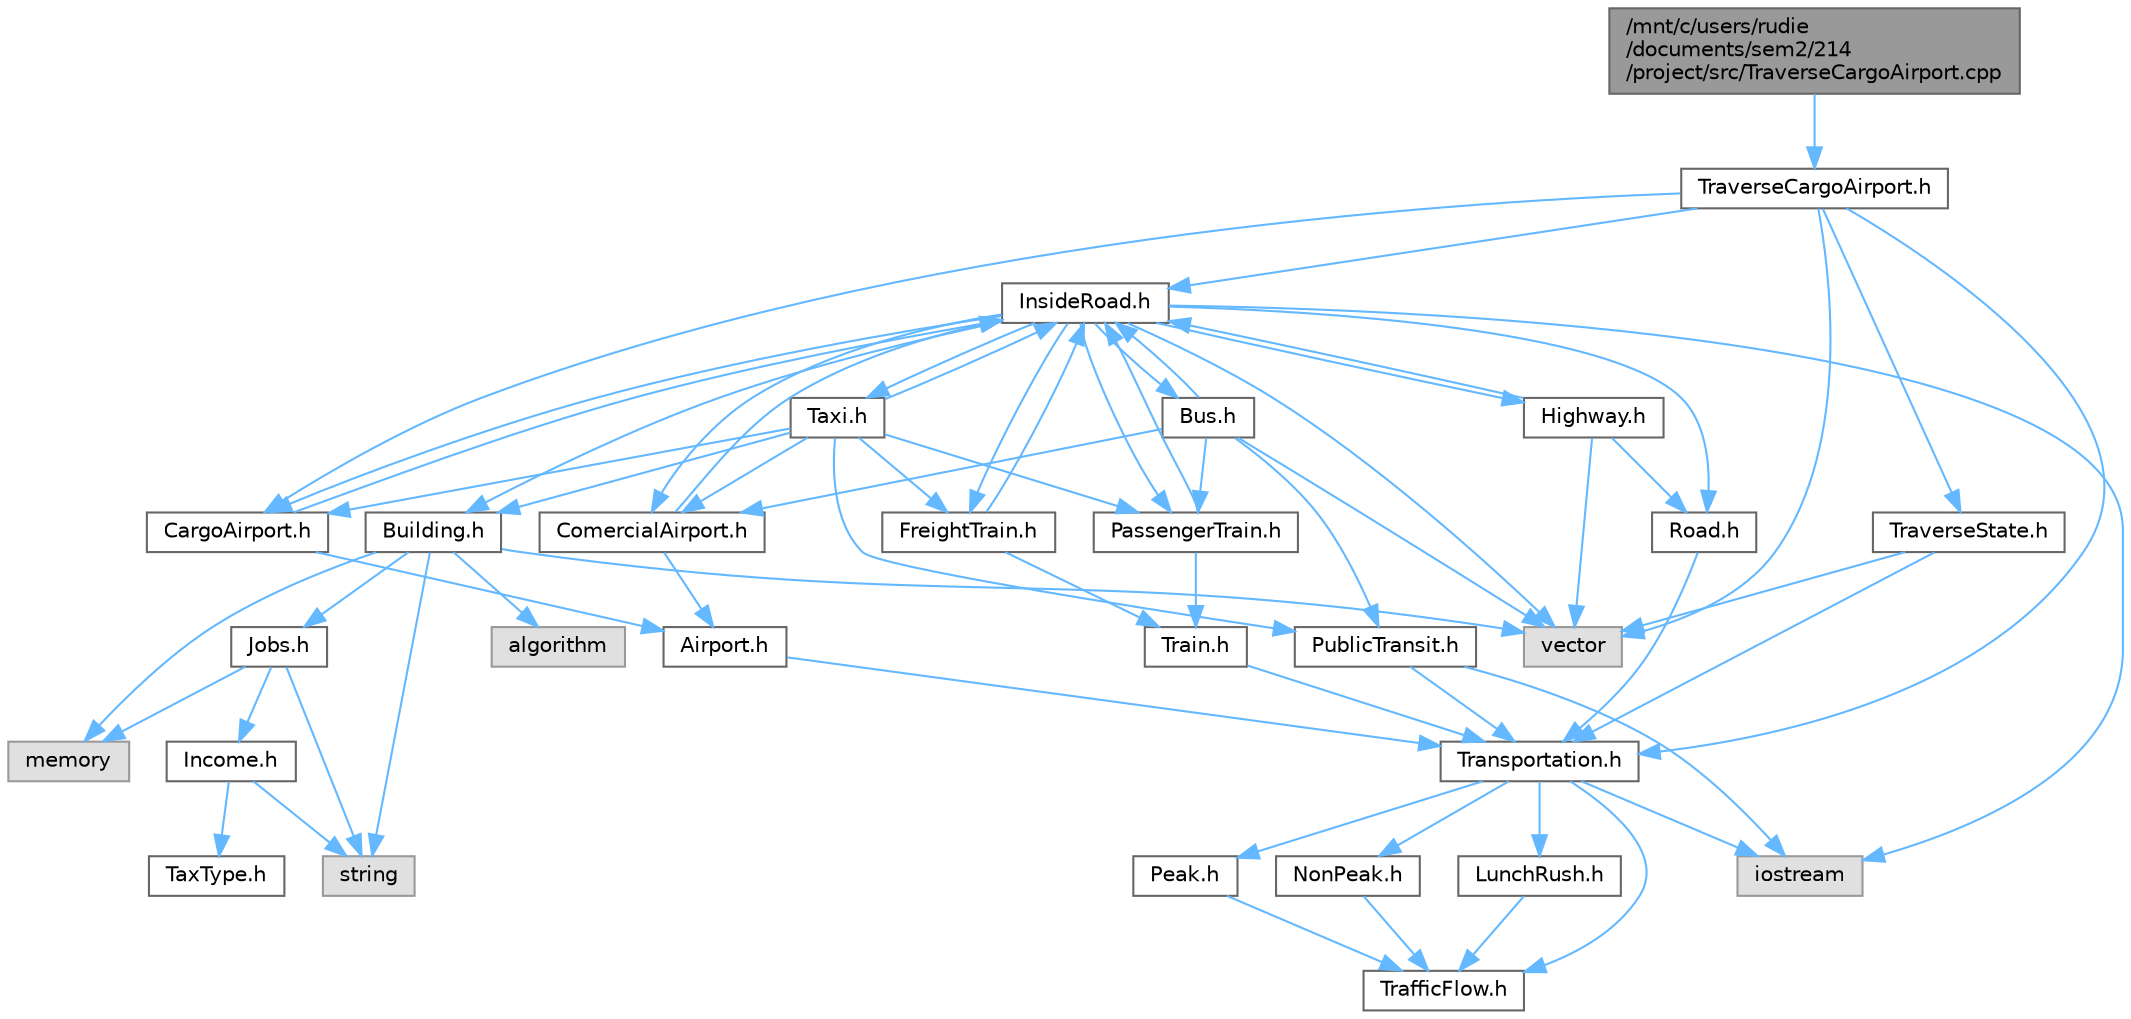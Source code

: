 digraph "/mnt/c/users/rudie/documents/sem2/214/project/src/TraverseCargoAirport.cpp"
{
 // LATEX_PDF_SIZE
  bgcolor="transparent";
  edge [fontname=Helvetica,fontsize=10,labelfontname=Helvetica,labelfontsize=10];
  node [fontname=Helvetica,fontsize=10,shape=box,height=0.2,width=0.4];
  Node1 [id="Node000001",label="/mnt/c/users/rudie\l/documents/sem2/214\l/project/src/TraverseCargoAirport.cpp",height=0.2,width=0.4,color="gray40", fillcolor="grey60", style="filled", fontcolor="black",tooltip="Implementation of the TraverseCargoAirport class."];
  Node1 -> Node2 [id="edge1_Node000001_Node000002",color="steelblue1",style="solid",tooltip=" "];
  Node2 [id="Node000002",label="TraverseCargoAirport.h",height=0.2,width=0.4,color="grey40", fillcolor="white", style="filled",URL="$TraverseCargoAirport_8h.html",tooltip="Header file for the TraverseCargoAirport class."];
  Node2 -> Node3 [id="edge2_Node000002_Node000003",color="steelblue1",style="solid",tooltip=" "];
  Node3 [id="Node000003",label="vector",height=0.2,width=0.4,color="grey60", fillcolor="#E0E0E0", style="filled",tooltip=" "];
  Node2 -> Node4 [id="edge3_Node000002_Node000004",color="steelblue1",style="solid",tooltip=" "];
  Node4 [id="Node000004",label="TraverseState.h",height=0.2,width=0.4,color="grey40", fillcolor="white", style="filled",URL="$TraverseState_8h.html",tooltip="Defines the TraverseState class and its interface for traversing through Transportation elements."];
  Node4 -> Node3 [id="edge4_Node000004_Node000003",color="steelblue1",style="solid",tooltip=" "];
  Node4 -> Node5 [id="edge5_Node000004_Node000005",color="steelblue1",style="solid",tooltip=" "];
  Node5 [id="Node000005",label="Transportation.h",height=0.2,width=0.4,color="grey40", fillcolor="white", style="filled",URL="$Transportation_8h.html",tooltip="Header file for the Transportation class."];
  Node5 -> Node6 [id="edge6_Node000005_Node000006",color="steelblue1",style="solid",tooltip=" "];
  Node6 [id="Node000006",label="iostream",height=0.2,width=0.4,color="grey60", fillcolor="#E0E0E0", style="filled",tooltip=" "];
  Node5 -> Node7 [id="edge7_Node000005_Node000007",color="steelblue1",style="solid",tooltip=" "];
  Node7 [id="Node000007",label="TrafficFlow.h",height=0.2,width=0.4,color="grey40", fillcolor="white", style="filled",URL="$TrafficFlow_8h.html",tooltip="Defines the TrafficFlow interface for traffic flow measurement."];
  Node5 -> Node8 [id="edge8_Node000005_Node000008",color="steelblue1",style="solid",tooltip=" "];
  Node8 [id="Node000008",label="Peak.h",height=0.2,width=0.4,color="grey40", fillcolor="white", style="filled",URL="$Peak_8h.html",tooltip="Header file for the Peak class, which inherits from TrafficFlow."];
  Node8 -> Node7 [id="edge9_Node000008_Node000007",color="steelblue1",style="solid",tooltip=" "];
  Node5 -> Node9 [id="edge10_Node000005_Node000009",color="steelblue1",style="solid",tooltip=" "];
  Node9 [id="Node000009",label="NonPeak.h",height=0.2,width=0.4,color="grey40", fillcolor="white", style="filled",URL="$NonPeak_8h.html",tooltip="Header file for the NonPeak class."];
  Node9 -> Node7 [id="edge11_Node000009_Node000007",color="steelblue1",style="solid",tooltip=" "];
  Node5 -> Node10 [id="edge12_Node000005_Node000010",color="steelblue1",style="solid",tooltip=" "];
  Node10 [id="Node000010",label="LunchRush.h",height=0.2,width=0.4,color="grey40", fillcolor="white", style="filled",URL="$LunchRush_8h.html",tooltip="Header file for the LunchRush class."];
  Node10 -> Node7 [id="edge13_Node000010_Node000007",color="steelblue1",style="solid",tooltip=" "];
  Node2 -> Node5 [id="edge14_Node000002_Node000005",color="steelblue1",style="solid",tooltip=" "];
  Node2 -> Node11 [id="edge15_Node000002_Node000011",color="steelblue1",style="solid",tooltip=" "];
  Node11 [id="Node000011",label="InsideRoad.h",height=0.2,width=0.4,color="grey40", fillcolor="white", style="filled",URL="$InsideRoad_8h.html",tooltip="Header file for the InsideRoad class."];
  Node11 -> Node3 [id="edge16_Node000011_Node000003",color="steelblue1",style="solid",tooltip=" "];
  Node11 -> Node6 [id="edge17_Node000011_Node000006",color="steelblue1",style="solid",tooltip=" "];
  Node11 -> Node12 [id="edge18_Node000011_Node000012",color="steelblue1",style="solid",tooltip=" "];
  Node12 [id="Node000012",label="Road.h",height=0.2,width=0.4,color="grey40", fillcolor="white", style="filled",URL="$Road_8h.html",tooltip="Defines the Road class which inherits from the Transportation class."];
  Node12 -> Node5 [id="edge19_Node000012_Node000005",color="steelblue1",style="solid",tooltip=" "];
  Node11 -> Node13 [id="edge20_Node000011_Node000013",color="steelblue1",style="solid",tooltip=" "];
  Node13 [id="Node000013",label="Highway.h",height=0.2,width=0.4,color="grey40", fillcolor="white", style="filled",URL="$Highway_8h.html",tooltip="Header file for the Highway class."];
  Node13 -> Node3 [id="edge21_Node000013_Node000003",color="steelblue1",style="solid",tooltip=" "];
  Node13 -> Node12 [id="edge22_Node000013_Node000012",color="steelblue1",style="solid",tooltip=" "];
  Node13 -> Node11 [id="edge23_Node000013_Node000011",color="steelblue1",style="solid",tooltip=" "];
  Node11 -> Node14 [id="edge24_Node000011_Node000014",color="steelblue1",style="solid",tooltip=" "];
  Node14 [id="Node000014",label="Bus.h",height=0.2,width=0.4,color="grey40", fillcolor="white", style="filled",URL="$Bus_8h.html",tooltip="Header file for the Bus class."];
  Node14 -> Node3 [id="edge25_Node000014_Node000003",color="steelblue1",style="solid",tooltip=" "];
  Node14 -> Node15 [id="edge26_Node000014_Node000015",color="steelblue1",style="solid",tooltip=" "];
  Node15 [id="Node000015",label="PublicTransit.h",height=0.2,width=0.4,color="grey40", fillcolor="white", style="filled",URL="$PublicTransit_8h.html",tooltip="Header file for the PublicTransit class."];
  Node15 -> Node6 [id="edge27_Node000015_Node000006",color="steelblue1",style="solid",tooltip=" "];
  Node15 -> Node5 [id="edge28_Node000015_Node000005",color="steelblue1",style="solid",tooltip=" "];
  Node14 -> Node11 [id="edge29_Node000014_Node000011",color="steelblue1",style="solid",tooltip=" "];
  Node14 -> Node16 [id="edge30_Node000014_Node000016",color="steelblue1",style="solid",tooltip=" "];
  Node16 [id="Node000016",label="ComercialAirport.h",height=0.2,width=0.4,color="grey40", fillcolor="white", style="filled",URL="$ComercialAirport_8h.html",tooltip="Defines the ComercialAirport class which inherits from the Airport class."];
  Node16 -> Node17 [id="edge31_Node000016_Node000017",color="steelblue1",style="solid",tooltip=" "];
  Node17 [id="Node000017",label="Airport.h",height=0.2,width=0.4,color="grey40", fillcolor="white", style="filled",URL="$Airport_8h.html",tooltip="Defines the Airport class which inherits from the Transportation class."];
  Node17 -> Node5 [id="edge32_Node000017_Node000005",color="steelblue1",style="solid",tooltip=" "];
  Node16 -> Node11 [id="edge33_Node000016_Node000011",color="steelblue1",style="solid",tooltip=" "];
  Node14 -> Node18 [id="edge34_Node000014_Node000018",color="steelblue1",style="solid",tooltip=" "];
  Node18 [id="Node000018",label="PassengerTrain.h",height=0.2,width=0.4,color="grey40", fillcolor="white", style="filled",URL="$PassengerTrain_8h.html",tooltip="Header file for the PassengerTrain class."];
  Node18 -> Node19 [id="edge35_Node000018_Node000019",color="steelblue1",style="solid",tooltip=" "];
  Node19 [id="Node000019",label="Train.h",height=0.2,width=0.4,color="grey40", fillcolor="white", style="filled",URL="$Train_8h.html",tooltip="Header file for the Train class."];
  Node19 -> Node5 [id="edge36_Node000019_Node000005",color="steelblue1",style="solid",tooltip=" "];
  Node18 -> Node11 [id="edge37_Node000018_Node000011",color="steelblue1",style="solid",tooltip=" "];
  Node11 -> Node20 [id="edge38_Node000011_Node000020",color="steelblue1",style="solid",tooltip=" "];
  Node20 [id="Node000020",label="Taxi.h",height=0.2,width=0.4,color="grey40", fillcolor="white", style="filled",URL="$Taxi_8h.html",tooltip="Header file for the Taxi class, which represents a taxi in a public transit system."];
  Node20 -> Node15 [id="edge39_Node000020_Node000015",color="steelblue1",style="solid",tooltip=" "];
  Node20 -> Node11 [id="edge40_Node000020_Node000011",color="steelblue1",style="solid",tooltip=" "];
  Node20 -> Node16 [id="edge41_Node000020_Node000016",color="steelblue1",style="solid",tooltip=" "];
  Node20 -> Node21 [id="edge42_Node000020_Node000021",color="steelblue1",style="solid",tooltip=" "];
  Node21 [id="Node000021",label="CargoAirport.h",height=0.2,width=0.4,color="grey40", fillcolor="white", style="filled",URL="$CargoAirport_8h.html",tooltip="Header file for the CargoAirport class."];
  Node21 -> Node17 [id="edge43_Node000021_Node000017",color="steelblue1",style="solid",tooltip=" "];
  Node21 -> Node11 [id="edge44_Node000021_Node000011",color="steelblue1",style="solid",tooltip=" "];
  Node20 -> Node22 [id="edge45_Node000020_Node000022",color="steelblue1",style="solid",tooltip=" "];
  Node22 [id="Node000022",label="FreightTrain.h",height=0.2,width=0.4,color="grey40", fillcolor="white", style="filled",URL="$FreightTrain_8h.html",tooltip="Header file for the FreightTrain class."];
  Node22 -> Node19 [id="edge46_Node000022_Node000019",color="steelblue1",style="solid",tooltip=" "];
  Node22 -> Node11 [id="edge47_Node000022_Node000011",color="steelblue1",style="solid",tooltip=" "];
  Node20 -> Node18 [id="edge48_Node000020_Node000018",color="steelblue1",style="solid",tooltip=" "];
  Node20 -> Node23 [id="edge49_Node000020_Node000023",color="steelblue1",style="solid",tooltip=" "];
  Node23 [id="Node000023",label="Building.h",height=0.2,width=0.4,color="grey40", fillcolor="white", style="filled",URL="$Building_8h.html",tooltip="Definition of the Building class."];
  Node23 -> Node24 [id="edge50_Node000023_Node000024",color="steelblue1",style="solid",tooltip=" "];
  Node24 [id="Node000024",label="string",height=0.2,width=0.4,color="grey60", fillcolor="#E0E0E0", style="filled",tooltip=" "];
  Node23 -> Node3 [id="edge51_Node000023_Node000003",color="steelblue1",style="solid",tooltip=" "];
  Node23 -> Node25 [id="edge52_Node000023_Node000025",color="steelblue1",style="solid",tooltip=" "];
  Node25 [id="Node000025",label="memory",height=0.2,width=0.4,color="grey60", fillcolor="#E0E0E0", style="filled",tooltip=" "];
  Node23 -> Node26 [id="edge53_Node000023_Node000026",color="steelblue1",style="solid",tooltip=" "];
  Node26 [id="Node000026",label="algorithm",height=0.2,width=0.4,color="grey60", fillcolor="#E0E0E0", style="filled",tooltip=" "];
  Node23 -> Node27 [id="edge54_Node000023_Node000027",color="steelblue1",style="solid",tooltip=" "];
  Node27 [id="Node000027",label="Jobs.h",height=0.2,width=0.4,color="grey40", fillcolor="white", style="filled",URL="$Jobs_8h.html",tooltip="Definition of the Jobs class."];
  Node27 -> Node25 [id="edge55_Node000027_Node000025",color="steelblue1",style="solid",tooltip=" "];
  Node27 -> Node28 [id="edge56_Node000027_Node000028",color="steelblue1",style="solid",tooltip=" "];
  Node28 [id="Node000028",label="Income.h",height=0.2,width=0.4,color="grey40", fillcolor="white", style="filled",URL="$Income_8h.html",tooltip="Definition of the Income class."];
  Node28 -> Node29 [id="edge57_Node000028_Node000029",color="steelblue1",style="solid",tooltip=" "];
  Node29 [id="Node000029",label="TaxType.h",height=0.2,width=0.4,color="grey40", fillcolor="white", style="filled",URL="$TaxType_8h_source.html",tooltip=" "];
  Node28 -> Node24 [id="edge58_Node000028_Node000024",color="steelblue1",style="solid",tooltip=" "];
  Node27 -> Node24 [id="edge59_Node000027_Node000024",color="steelblue1",style="solid",tooltip=" "];
  Node11 -> Node16 [id="edge60_Node000011_Node000016",color="steelblue1",style="solid",tooltip=" "];
  Node11 -> Node21 [id="edge61_Node000011_Node000021",color="steelblue1",style="solid",tooltip=" "];
  Node11 -> Node18 [id="edge62_Node000011_Node000018",color="steelblue1",style="solid",tooltip=" "];
  Node11 -> Node22 [id="edge63_Node000011_Node000022",color="steelblue1",style="solid",tooltip=" "];
  Node11 -> Node23 [id="edge64_Node000011_Node000023",color="steelblue1",style="solid",tooltip=" "];
  Node2 -> Node21 [id="edge65_Node000002_Node000021",color="steelblue1",style="solid",tooltip=" "];
}
